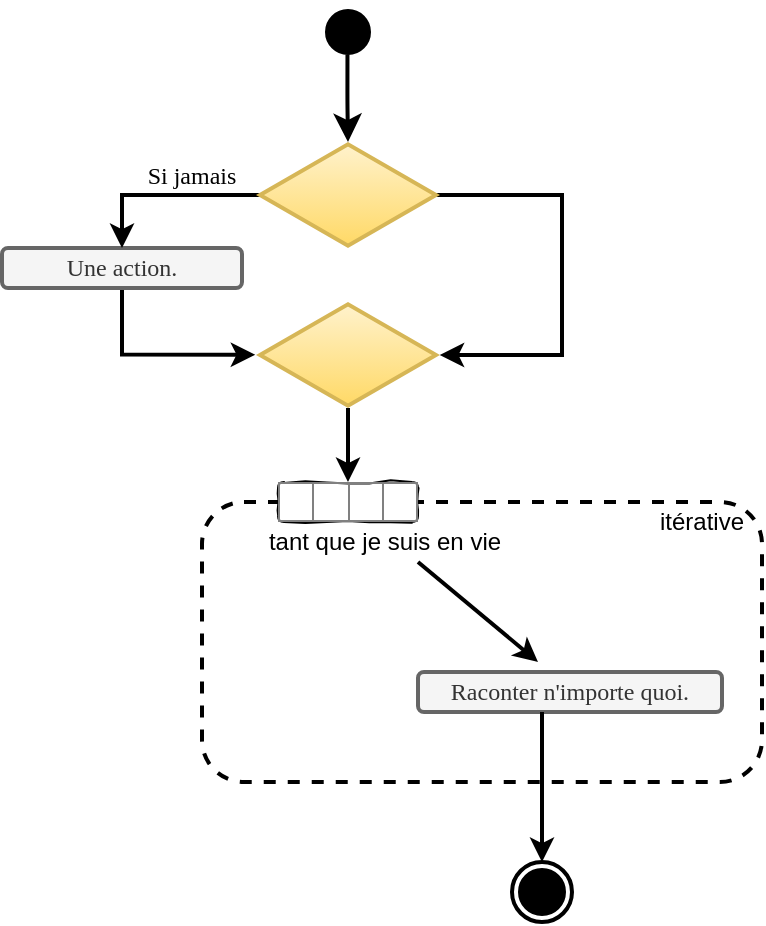 <mxfile version="12.1.0" type="device" pages="1"><diagram id="Pp-O-5tSUog3iuds1RG8" name="Page-1"><mxGraphModel dx="1010" dy="579" grid="1" gridSize="10" guides="1" tooltips="1" connect="1" arrows="1" fold="1" page="1" pageScale="1" pageWidth="827" pageHeight="1169" math="0" shadow="0"><root><mxCell id="0"/><mxCell id="1" parent="0"/><mxCell id="gwZOJnlExPS6jlpmb6RV-1" value="" style="ellipse;html=1;shape=startState;fillColor=#000000;strokeColor=#000000;strokeWidth=1;fontColor=#FFFFFF;" parent="1" vertex="1"><mxGeometry x="398" y="30" width="30" height="30" as="geometry"/></mxCell><mxCell id="gwZOJnlExPS6jlpmb6RV-2" value="" style="edgeStyle=orthogonalEdgeStyle;html=1;verticalAlign=bottom;endArrow=classic;endSize=8;strokeColor=#000000;strokeWidth=2;exitX=0.491;exitY=0.876;exitDx=0;exitDy=0;exitPerimeter=0;endFill=1;" parent="1" source="gwZOJnlExPS6jlpmb6RV-1" edge="1"><mxGeometry relative="1" as="geometry"><mxPoint x="413" y="100" as="targetPoint"/><Array as="points"/></mxGeometry></mxCell><mxCell id="gwZOJnlExPS6jlpmb6RV-11" style="edgeStyle=orthogonalEdgeStyle;rounded=0;orthogonalLoop=1;jettySize=auto;html=1;entryX=-0.027;entryY=0.497;entryDx=0;entryDy=0;entryPerimeter=0;endArrow=classic;endFill=1;strokeColor=#000000;strokeWidth=2;" parent="1" source="gwZOJnlExPS6jlpmb6RV-5" target="gwZOJnlExPS6jlpmb6RV-9" edge="1"><mxGeometry relative="1" as="geometry"><Array as="points"><mxPoint x="300" y="206"/></Array></mxGeometry></mxCell><mxCell id="gwZOJnlExPS6jlpmb6RV-5" value="&lt;font face=&quot;Comic Sans MS&quot;&gt;Une action.&lt;/font&gt;" style="rounded=1;whiteSpace=wrap;html=1;strokeColor=#666666;strokeWidth=2;fillColor=#f5f5f5;fontColor=#333333;" parent="1" vertex="1"><mxGeometry x="240" y="153" width="120" height="20" as="geometry"/></mxCell><mxCell id="gwZOJnlExPS6jlpmb6RV-10" style="edgeStyle=orthogonalEdgeStyle;rounded=0;orthogonalLoop=1;jettySize=auto;html=1;entryX=0.5;entryY=0;entryDx=0;entryDy=0;endArrow=classic;endFill=1;strokeColor=#000000;strokeWidth=2;" parent="1" source="gwZOJnlExPS6jlpmb6RV-7" target="gwZOJnlExPS6jlpmb6RV-5" edge="1"><mxGeometry relative="1" as="geometry"/></mxCell><mxCell id="gwZOJnlExPS6jlpmb6RV-13" style="edgeStyle=orthogonalEdgeStyle;rounded=0;orthogonalLoop=1;jettySize=auto;html=1;entryX=1.021;entryY=0.5;entryDx=0;entryDy=0;entryPerimeter=0;endArrow=classic;endFill=1;strokeColor=#000000;strokeWidth=2;" parent="1" source="gwZOJnlExPS6jlpmb6RV-7" target="gwZOJnlExPS6jlpmb6RV-9" edge="1"><mxGeometry relative="1" as="geometry"><Array as="points"><mxPoint x="520" y="127"/><mxPoint x="520" y="207"/></Array></mxGeometry></mxCell><mxCell id="gwZOJnlExPS6jlpmb6RV-7" value="" style="html=1;whiteSpace=wrap;aspect=fixed;shape=isoRectangle;strokeColor=#d6b656;strokeWidth=2;fillColor=#fff2cc;gradientColor=#ffd966;" parent="1" vertex="1"><mxGeometry x="369" y="100" width="88" height="53" as="geometry"/></mxCell><mxCell id="gwZOJnlExPS6jlpmb6RV-18" style="edgeStyle=orthogonalEdgeStyle;rounded=0;orthogonalLoop=1;jettySize=auto;html=1;entryX=0.5;entryY=0;entryDx=0;entryDy=0;endArrow=classic;endFill=1;strokeColor=#000000;strokeWidth=2;" parent="1" source="gwZOJnlExPS6jlpmb6RV-9" target="gwZOJnlExPS6jlpmb6RV-17" edge="1"><mxGeometry relative="1" as="geometry"/></mxCell><mxCell id="gwZOJnlExPS6jlpmb6RV-9" value="" style="html=1;whiteSpace=wrap;aspect=fixed;shape=isoRectangle;strokeColor=#d6b656;strokeWidth=2;fillColor=#fff2cc;gradientColor=#ffd966;" parent="1" vertex="1"><mxGeometry x="369" y="180" width="88" height="53" as="geometry"/></mxCell><mxCell id="gwZOJnlExPS6jlpmb6RV-14" value="&lt;font face=&quot;Comic Sans MS&quot;&gt;Si jamais&lt;/font&gt;" style="text;html=1;strokeColor=none;fillColor=none;align=center;verticalAlign=middle;whiteSpace=wrap;rounded=0;" parent="1" vertex="1"><mxGeometry x="300" y="106.5" width="70" height="20" as="geometry"/></mxCell><mxCell id="gwZOJnlExPS6jlpmb6RV-16" value="" style="rounded=1;whiteSpace=wrap;html=1;shadow=0;glass=0;dashed=1;comic=0;strokeColor=#000000;strokeWidth=2;fillColor=#ffffff;gradientColor=none;" parent="1" vertex="1"><mxGeometry x="340" y="280" width="280" height="140" as="geometry"/></mxCell><mxCell id="gwZOJnlExPS6jlpmb6RV-17" value="&lt;table border=&quot;1&quot; width=&quot;100%&quot; style=&quot;width: 100% ; height: 100% ; border-collapse: collapse&quot;&gt;&lt;tbody&gt;&lt;tr&gt;&lt;td align=&quot;center&quot;&gt;&lt;br&gt;&lt;/td&gt;&lt;td&gt;&lt;/td&gt;&lt;td align=&quot;center&quot;&gt;&lt;br&gt;&lt;/td&gt;&lt;td align=&quot;center&quot;&gt;&lt;/td&gt;&lt;/tr&gt;&lt;/tbody&gt;&lt;/table&gt;" style="text;html=1;overflow=fill;rounded=1;shadow=0;glass=0;comic=1;gradientColor=none;fillColor=#FFFFFF;strokeColor=#000000;" parent="1" vertex="1"><mxGeometry x="378" y="270" width="70" height="20" as="geometry"/></mxCell><mxCell id="gwZOJnlExPS6jlpmb6RV-19" value="itérative" style="text;html=1;strokeColor=none;fillColor=none;align=center;verticalAlign=middle;whiteSpace=wrap;rounded=0;shadow=0;glass=0;comic=1;" parent="1" vertex="1"><mxGeometry x="570" y="280" width="40" height="20" as="geometry"/></mxCell><mxCell id="gwZOJnlExPS6jlpmb6RV-20" value="tant que je suis en vie" style="text;html=1;strokeColor=none;fillColor=none;align=center;verticalAlign=middle;whiteSpace=wrap;rounded=0;shadow=0;glass=0;comic=1;" parent="1" vertex="1"><mxGeometry x="368" y="290" width="127" height="20" as="geometry"/></mxCell><mxCell id="gwZOJnlExPS6jlpmb6RV-21" value="&lt;font face=&quot;Comic Sans MS&quot;&gt;Raconter n'importe quoi.&lt;/font&gt;" style="rounded=1;whiteSpace=wrap;html=1;strokeColor=#666666;strokeWidth=2;fillColor=#f5f5f5;fontColor=#333333;" parent="1" vertex="1"><mxGeometry x="448" y="365" width="152" height="20" as="geometry"/></mxCell><mxCell id="gwZOJnlExPS6jlpmb6RV-22" value="" style="endArrow=classic;html=1;strokeColor=#000000;strokeWidth=2;" parent="1" edge="1"><mxGeometry width="50" height="50" relative="1" as="geometry"><mxPoint x="448" y="310" as="sourcePoint"/><mxPoint x="508" y="360" as="targetPoint"/></mxGeometry></mxCell><mxCell id="gwZOJnlExPS6jlpmb6RV-23" value="" style="endArrow=classic;html=1;strokeColor=#000000;strokeWidth=2;entryX=0.5;entryY=0;entryDx=0;entryDy=0;" parent="1" target="gwZOJnlExPS6jlpmb6RV-24" edge="1"><mxGeometry width="50" height="50" relative="1" as="geometry"><mxPoint x="510" y="385" as="sourcePoint"/><mxPoint x="510" y="455" as="targetPoint"/><Array as="points"><mxPoint x="510" y="425"/></Array></mxGeometry></mxCell><mxCell id="gwZOJnlExPS6jlpmb6RV-24" value="" style="ellipse;html=1;shape=endState;fillColor=#000000;strokeColor=#000000;rounded=1;shadow=0;glass=0;comic=1;strokeWidth=2;" parent="1" vertex="1"><mxGeometry x="495" y="460" width="30" height="30" as="geometry"/></mxCell></root></mxGraphModel></diagram></mxfile>
